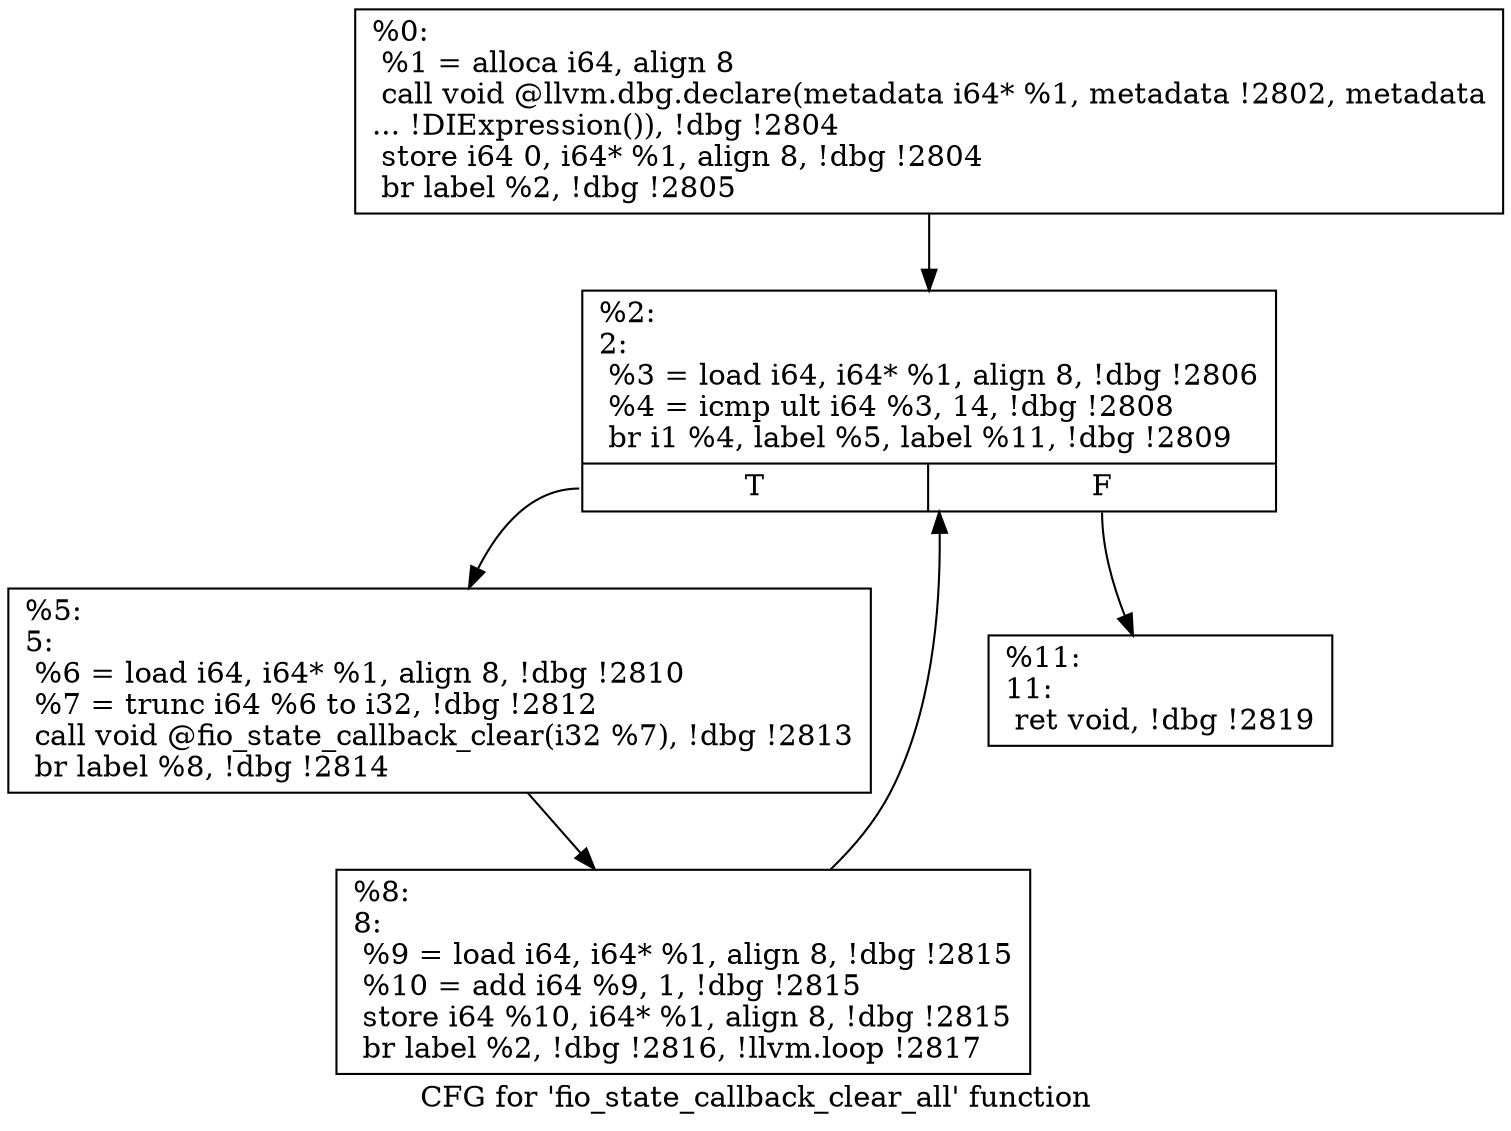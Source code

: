 digraph "CFG for 'fio_state_callback_clear_all' function" {
	label="CFG for 'fio_state_callback_clear_all' function";

	Node0x5568516a0960 [shape=record,label="{%0:\l  %1 = alloca i64, align 8\l  call void @llvm.dbg.declare(metadata i64* %1, metadata !2802, metadata\l... !DIExpression()), !dbg !2804\l  store i64 0, i64* %1, align 8, !dbg !2804\l  br label %2, !dbg !2805\l}"];
	Node0x5568516a0960 -> Node0x5568516a1d90;
	Node0x5568516a1d90 [shape=record,label="{%2:\l2:                                                \l  %3 = load i64, i64* %1, align 8, !dbg !2806\l  %4 = icmp ult i64 %3, 14, !dbg !2808\l  br i1 %4, label %5, label %11, !dbg !2809\l|{<s0>T|<s1>F}}"];
	Node0x5568516a1d90:s0 -> Node0x5568516a1de0;
	Node0x5568516a1d90:s1 -> Node0x5568516a1e80;
	Node0x5568516a1de0 [shape=record,label="{%5:\l5:                                                \l  %6 = load i64, i64* %1, align 8, !dbg !2810\l  %7 = trunc i64 %6 to i32, !dbg !2812\l  call void @fio_state_callback_clear(i32 %7), !dbg !2813\l  br label %8, !dbg !2814\l}"];
	Node0x5568516a1de0 -> Node0x5568516a1e30;
	Node0x5568516a1e30 [shape=record,label="{%8:\l8:                                                \l  %9 = load i64, i64* %1, align 8, !dbg !2815\l  %10 = add i64 %9, 1, !dbg !2815\l  store i64 %10, i64* %1, align 8, !dbg !2815\l  br label %2, !dbg !2816, !llvm.loop !2817\l}"];
	Node0x5568516a1e30 -> Node0x5568516a1d90;
	Node0x5568516a1e80 [shape=record,label="{%11:\l11:                                               \l  ret void, !dbg !2819\l}"];
}
